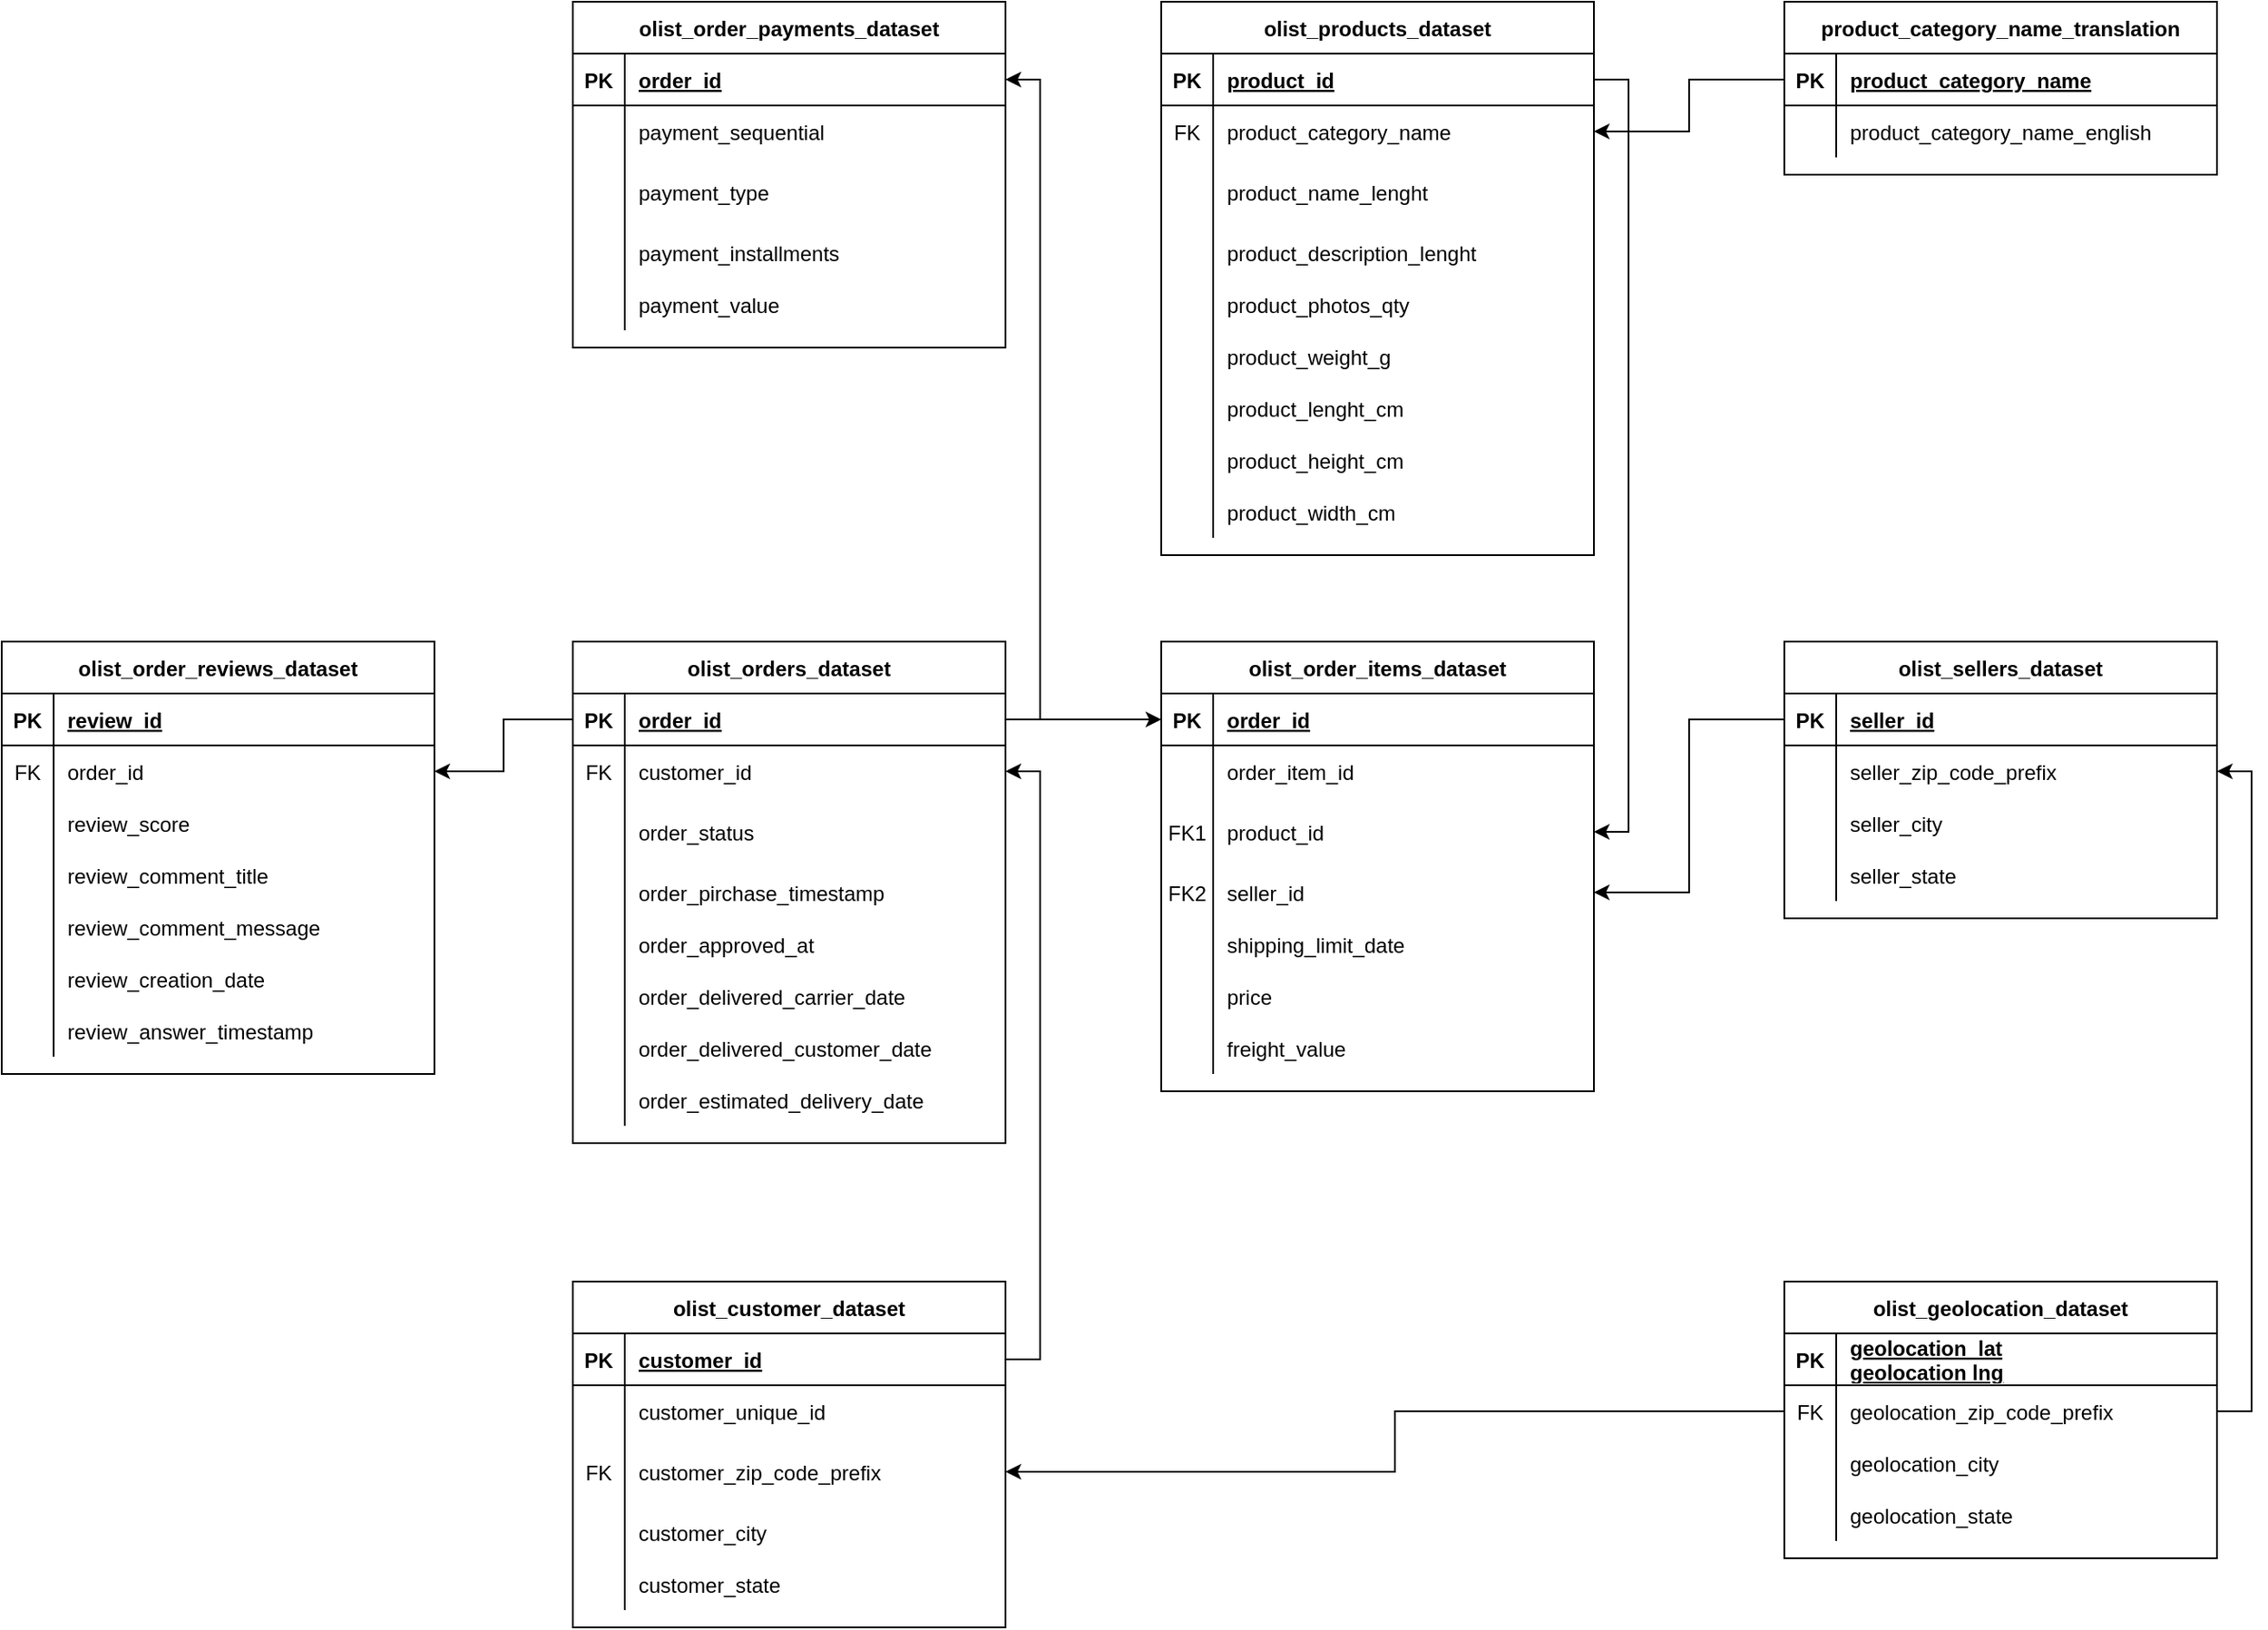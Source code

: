 <mxfile version="21.8.2" type="device">
  <diagram id="R2lEEEUBdFMjLlhIrx00" name="Page-1">
    <mxGraphModel dx="1290" dy="1666" grid="1" gridSize="10" guides="1" tooltips="1" connect="1" arrows="1" fold="1" page="1" pageScale="1" pageWidth="850" pageHeight="1100" math="0" shadow="0" extFonts="Permanent Marker^https://fonts.googleapis.com/css?family=Permanent+Marker">
      <root>
        <mxCell id="0" />
        <mxCell id="1" parent="0" />
        <mxCell id="C-vyLk0tnHw3VtMMgP7b-2" value="olist_orders_dataset" style="shape=table;startSize=30;container=1;collapsible=1;childLayout=tableLayout;fixedRows=1;rowLines=0;fontStyle=1;align=center;resizeLast=1;" parent="1" vertex="1">
          <mxGeometry x="410" y="250" width="250" height="290" as="geometry" />
        </mxCell>
        <mxCell id="C-vyLk0tnHw3VtMMgP7b-3" value="" style="shape=partialRectangle;collapsible=0;dropTarget=0;pointerEvents=0;fillColor=none;points=[[0,0.5],[1,0.5]];portConstraint=eastwest;top=0;left=0;right=0;bottom=1;" parent="C-vyLk0tnHw3VtMMgP7b-2" vertex="1">
          <mxGeometry y="30" width="250" height="30" as="geometry" />
        </mxCell>
        <mxCell id="C-vyLk0tnHw3VtMMgP7b-4" value="PK" style="shape=partialRectangle;overflow=hidden;connectable=0;fillColor=none;top=0;left=0;bottom=0;right=0;fontStyle=1;" parent="C-vyLk0tnHw3VtMMgP7b-3" vertex="1">
          <mxGeometry width="30" height="30" as="geometry">
            <mxRectangle width="30" height="30" as="alternateBounds" />
          </mxGeometry>
        </mxCell>
        <mxCell id="C-vyLk0tnHw3VtMMgP7b-5" value="order_id" style="shape=partialRectangle;overflow=hidden;connectable=0;fillColor=none;top=0;left=0;bottom=0;right=0;align=left;spacingLeft=6;fontStyle=5;" parent="C-vyLk0tnHw3VtMMgP7b-3" vertex="1">
          <mxGeometry x="30" width="220" height="30" as="geometry">
            <mxRectangle width="220" height="30" as="alternateBounds" />
          </mxGeometry>
        </mxCell>
        <mxCell id="C-vyLk0tnHw3VtMMgP7b-6" value="" style="shape=partialRectangle;collapsible=0;dropTarget=0;pointerEvents=0;fillColor=none;points=[[0,0.5],[1,0.5]];portConstraint=eastwest;top=0;left=0;right=0;bottom=0;" parent="C-vyLk0tnHw3VtMMgP7b-2" vertex="1">
          <mxGeometry y="60" width="250" height="30" as="geometry" />
        </mxCell>
        <mxCell id="C-vyLk0tnHw3VtMMgP7b-7" value="FK" style="shape=partialRectangle;overflow=hidden;connectable=0;fillColor=none;top=0;left=0;bottom=0;right=0;" parent="C-vyLk0tnHw3VtMMgP7b-6" vertex="1">
          <mxGeometry width="30" height="30" as="geometry">
            <mxRectangle width="30" height="30" as="alternateBounds" />
          </mxGeometry>
        </mxCell>
        <mxCell id="C-vyLk0tnHw3VtMMgP7b-8" value="customer_id" style="shape=partialRectangle;overflow=hidden;connectable=0;fillColor=none;top=0;left=0;bottom=0;right=0;align=left;spacingLeft=6;" parent="C-vyLk0tnHw3VtMMgP7b-6" vertex="1">
          <mxGeometry x="30" width="220" height="30" as="geometry">
            <mxRectangle width="220" height="30" as="alternateBounds" />
          </mxGeometry>
        </mxCell>
        <mxCell id="C-vyLk0tnHw3VtMMgP7b-9" value="" style="shape=partialRectangle;collapsible=0;dropTarget=0;pointerEvents=0;fillColor=none;points=[[0,0.5],[1,0.5]];portConstraint=eastwest;top=0;left=0;right=0;bottom=0;" parent="C-vyLk0tnHw3VtMMgP7b-2" vertex="1">
          <mxGeometry y="90" width="250" height="40" as="geometry" />
        </mxCell>
        <mxCell id="C-vyLk0tnHw3VtMMgP7b-10" value="" style="shape=partialRectangle;overflow=hidden;connectable=0;fillColor=none;top=0;left=0;bottom=0;right=0;" parent="C-vyLk0tnHw3VtMMgP7b-9" vertex="1">
          <mxGeometry width="30" height="40" as="geometry">
            <mxRectangle width="30" height="40" as="alternateBounds" />
          </mxGeometry>
        </mxCell>
        <mxCell id="C-vyLk0tnHw3VtMMgP7b-11" value="order_status" style="shape=partialRectangle;overflow=hidden;connectable=0;fillColor=none;top=0;left=0;bottom=0;right=0;align=left;spacingLeft=6;" parent="C-vyLk0tnHw3VtMMgP7b-9" vertex="1">
          <mxGeometry x="30" width="220" height="40" as="geometry">
            <mxRectangle width="220" height="40" as="alternateBounds" />
          </mxGeometry>
        </mxCell>
        <mxCell id="dlEnkk1Z3BaTWa2E4rAs-44" value="" style="shape=partialRectangle;collapsible=0;dropTarget=0;pointerEvents=0;fillColor=none;points=[[0,0.5],[1,0.5]];portConstraint=eastwest;top=0;left=0;right=0;bottom=0;" parent="C-vyLk0tnHw3VtMMgP7b-2" vertex="1">
          <mxGeometry y="130" width="250" height="30" as="geometry" />
        </mxCell>
        <mxCell id="dlEnkk1Z3BaTWa2E4rAs-45" value="" style="shape=partialRectangle;overflow=hidden;connectable=0;fillColor=none;top=0;left=0;bottom=0;right=0;" parent="dlEnkk1Z3BaTWa2E4rAs-44" vertex="1">
          <mxGeometry width="30" height="30" as="geometry">
            <mxRectangle width="30" height="30" as="alternateBounds" />
          </mxGeometry>
        </mxCell>
        <mxCell id="dlEnkk1Z3BaTWa2E4rAs-46" value="order_pirchase_timestamp" style="shape=partialRectangle;overflow=hidden;connectable=0;fillColor=none;top=0;left=0;bottom=0;right=0;align=left;spacingLeft=6;" parent="dlEnkk1Z3BaTWa2E4rAs-44" vertex="1">
          <mxGeometry x="30" width="220" height="30" as="geometry">
            <mxRectangle width="220" height="30" as="alternateBounds" />
          </mxGeometry>
        </mxCell>
        <mxCell id="dlEnkk1Z3BaTWa2E4rAs-47" value="" style="shape=partialRectangle;collapsible=0;dropTarget=0;pointerEvents=0;fillColor=none;points=[[0,0.5],[1,0.5]];portConstraint=eastwest;top=0;left=0;right=0;bottom=0;" parent="C-vyLk0tnHw3VtMMgP7b-2" vertex="1">
          <mxGeometry y="160" width="250" height="30" as="geometry" />
        </mxCell>
        <mxCell id="dlEnkk1Z3BaTWa2E4rAs-48" value="" style="shape=partialRectangle;overflow=hidden;connectable=0;fillColor=none;top=0;left=0;bottom=0;right=0;" parent="dlEnkk1Z3BaTWa2E4rAs-47" vertex="1">
          <mxGeometry width="30" height="30" as="geometry">
            <mxRectangle width="30" height="30" as="alternateBounds" />
          </mxGeometry>
        </mxCell>
        <mxCell id="dlEnkk1Z3BaTWa2E4rAs-49" value="order_approved_at" style="shape=partialRectangle;overflow=hidden;connectable=0;fillColor=none;top=0;left=0;bottom=0;right=0;align=left;spacingLeft=6;" parent="dlEnkk1Z3BaTWa2E4rAs-47" vertex="1">
          <mxGeometry x="30" width="220" height="30" as="geometry">
            <mxRectangle width="220" height="30" as="alternateBounds" />
          </mxGeometry>
        </mxCell>
        <mxCell id="dlEnkk1Z3BaTWa2E4rAs-50" value="" style="shape=partialRectangle;collapsible=0;dropTarget=0;pointerEvents=0;fillColor=none;points=[[0,0.5],[1,0.5]];portConstraint=eastwest;top=0;left=0;right=0;bottom=0;" parent="C-vyLk0tnHw3VtMMgP7b-2" vertex="1">
          <mxGeometry y="190" width="250" height="30" as="geometry" />
        </mxCell>
        <mxCell id="dlEnkk1Z3BaTWa2E4rAs-51" value="" style="shape=partialRectangle;overflow=hidden;connectable=0;fillColor=none;top=0;left=0;bottom=0;right=0;" parent="dlEnkk1Z3BaTWa2E4rAs-50" vertex="1">
          <mxGeometry width="30" height="30" as="geometry">
            <mxRectangle width="30" height="30" as="alternateBounds" />
          </mxGeometry>
        </mxCell>
        <mxCell id="dlEnkk1Z3BaTWa2E4rAs-52" value="order_delivered_carrier_date" style="shape=partialRectangle;overflow=hidden;connectable=0;fillColor=none;top=0;left=0;bottom=0;right=0;align=left;spacingLeft=6;" parent="dlEnkk1Z3BaTWa2E4rAs-50" vertex="1">
          <mxGeometry x="30" width="220" height="30" as="geometry">
            <mxRectangle width="220" height="30" as="alternateBounds" />
          </mxGeometry>
        </mxCell>
        <mxCell id="dlEnkk1Z3BaTWa2E4rAs-53" value="" style="shape=partialRectangle;collapsible=0;dropTarget=0;pointerEvents=0;fillColor=none;points=[[0,0.5],[1,0.5]];portConstraint=eastwest;top=0;left=0;right=0;bottom=0;" parent="C-vyLk0tnHw3VtMMgP7b-2" vertex="1">
          <mxGeometry y="220" width="250" height="30" as="geometry" />
        </mxCell>
        <mxCell id="dlEnkk1Z3BaTWa2E4rAs-54" value="" style="shape=partialRectangle;overflow=hidden;connectable=0;fillColor=none;top=0;left=0;bottom=0;right=0;" parent="dlEnkk1Z3BaTWa2E4rAs-53" vertex="1">
          <mxGeometry width="30" height="30" as="geometry">
            <mxRectangle width="30" height="30" as="alternateBounds" />
          </mxGeometry>
        </mxCell>
        <mxCell id="dlEnkk1Z3BaTWa2E4rAs-55" value="order_delivered_customer_date" style="shape=partialRectangle;overflow=hidden;connectable=0;fillColor=none;top=0;left=0;bottom=0;right=0;align=left;spacingLeft=6;" parent="dlEnkk1Z3BaTWa2E4rAs-53" vertex="1">
          <mxGeometry x="30" width="220" height="30" as="geometry">
            <mxRectangle width="220" height="30" as="alternateBounds" />
          </mxGeometry>
        </mxCell>
        <mxCell id="dlEnkk1Z3BaTWa2E4rAs-56" value="" style="shape=partialRectangle;collapsible=0;dropTarget=0;pointerEvents=0;fillColor=none;points=[[0,0.5],[1,0.5]];portConstraint=eastwest;top=0;left=0;right=0;bottom=0;" parent="C-vyLk0tnHw3VtMMgP7b-2" vertex="1">
          <mxGeometry y="250" width="250" height="30" as="geometry" />
        </mxCell>
        <mxCell id="dlEnkk1Z3BaTWa2E4rAs-57" value="" style="shape=partialRectangle;overflow=hidden;connectable=0;fillColor=none;top=0;left=0;bottom=0;right=0;" parent="dlEnkk1Z3BaTWa2E4rAs-56" vertex="1">
          <mxGeometry width="30" height="30" as="geometry">
            <mxRectangle width="30" height="30" as="alternateBounds" />
          </mxGeometry>
        </mxCell>
        <mxCell id="dlEnkk1Z3BaTWa2E4rAs-58" value="order_estimated_delivery_date" style="shape=partialRectangle;overflow=hidden;connectable=0;fillColor=none;top=0;left=0;bottom=0;right=0;align=left;spacingLeft=6;" parent="dlEnkk1Z3BaTWa2E4rAs-56" vertex="1">
          <mxGeometry x="30" width="220" height="30" as="geometry">
            <mxRectangle width="220" height="30" as="alternateBounds" />
          </mxGeometry>
        </mxCell>
        <object label="olist_order_reviews_dataset" id="C-vyLk0tnHw3VtMMgP7b-23">
          <mxCell style="shape=table;startSize=30;container=1;collapsible=1;childLayout=tableLayout;fixedRows=1;rowLines=0;fontStyle=1;align=center;resizeLast=1;" parent="1" vertex="1">
            <mxGeometry x="80" y="250" width="250" height="250" as="geometry">
              <mxRectangle x="80" y="250" width="200" height="30" as="alternateBounds" />
            </mxGeometry>
          </mxCell>
        </object>
        <mxCell id="C-vyLk0tnHw3VtMMgP7b-24" value="" style="shape=partialRectangle;collapsible=0;dropTarget=0;pointerEvents=0;fillColor=none;points=[[0,0.5],[1,0.5]];portConstraint=eastwest;top=0;left=0;right=0;bottom=1;" parent="C-vyLk0tnHw3VtMMgP7b-23" vertex="1">
          <mxGeometry y="30" width="250" height="30" as="geometry" />
        </mxCell>
        <mxCell id="C-vyLk0tnHw3VtMMgP7b-25" value="PK" style="shape=partialRectangle;overflow=hidden;connectable=0;fillColor=none;top=0;left=0;bottom=0;right=0;fontStyle=1;" parent="C-vyLk0tnHw3VtMMgP7b-24" vertex="1">
          <mxGeometry width="30" height="30" as="geometry">
            <mxRectangle width="30" height="30" as="alternateBounds" />
          </mxGeometry>
        </mxCell>
        <mxCell id="C-vyLk0tnHw3VtMMgP7b-26" value="review_id" style="shape=partialRectangle;overflow=hidden;connectable=0;fillColor=none;top=0;left=0;bottom=0;right=0;align=left;spacingLeft=6;fontStyle=5;" parent="C-vyLk0tnHw3VtMMgP7b-24" vertex="1">
          <mxGeometry x="30" width="220" height="30" as="geometry">
            <mxRectangle width="220" height="30" as="alternateBounds" />
          </mxGeometry>
        </mxCell>
        <mxCell id="C-vyLk0tnHw3VtMMgP7b-27" value="" style="shape=partialRectangle;collapsible=0;dropTarget=0;pointerEvents=0;fillColor=none;points=[[0,0.5],[1,0.5]];portConstraint=eastwest;top=0;left=0;right=0;bottom=0;" parent="C-vyLk0tnHw3VtMMgP7b-23" vertex="1">
          <mxGeometry y="60" width="250" height="30" as="geometry" />
        </mxCell>
        <mxCell id="C-vyLk0tnHw3VtMMgP7b-28" value="FK" style="shape=partialRectangle;overflow=hidden;connectable=0;fillColor=none;top=0;left=0;bottom=0;right=0;" parent="C-vyLk0tnHw3VtMMgP7b-27" vertex="1">
          <mxGeometry width="30" height="30" as="geometry">
            <mxRectangle width="30" height="30" as="alternateBounds" />
          </mxGeometry>
        </mxCell>
        <mxCell id="C-vyLk0tnHw3VtMMgP7b-29" value="order_id" style="shape=partialRectangle;overflow=hidden;connectable=0;fillColor=none;top=0;left=0;bottom=0;right=0;align=left;spacingLeft=6;" parent="C-vyLk0tnHw3VtMMgP7b-27" vertex="1">
          <mxGeometry x="30" width="220" height="30" as="geometry">
            <mxRectangle width="220" height="30" as="alternateBounds" />
          </mxGeometry>
        </mxCell>
        <mxCell id="dlEnkk1Z3BaTWa2E4rAs-29" value="" style="shape=partialRectangle;collapsible=0;dropTarget=0;pointerEvents=0;fillColor=none;points=[[0,0.5],[1,0.5]];portConstraint=eastwest;top=0;left=0;right=0;bottom=0;" parent="C-vyLk0tnHw3VtMMgP7b-23" vertex="1">
          <mxGeometry y="90" width="250" height="30" as="geometry" />
        </mxCell>
        <mxCell id="dlEnkk1Z3BaTWa2E4rAs-30" value="" style="shape=partialRectangle;overflow=hidden;connectable=0;fillColor=none;top=0;left=0;bottom=0;right=0;" parent="dlEnkk1Z3BaTWa2E4rAs-29" vertex="1">
          <mxGeometry width="30" height="30" as="geometry">
            <mxRectangle width="30" height="30" as="alternateBounds" />
          </mxGeometry>
        </mxCell>
        <mxCell id="dlEnkk1Z3BaTWa2E4rAs-31" value="review_score" style="shape=partialRectangle;overflow=hidden;connectable=0;fillColor=none;top=0;left=0;bottom=0;right=0;align=left;spacingLeft=6;" parent="dlEnkk1Z3BaTWa2E4rAs-29" vertex="1">
          <mxGeometry x="30" width="220" height="30" as="geometry">
            <mxRectangle width="220" height="30" as="alternateBounds" />
          </mxGeometry>
        </mxCell>
        <mxCell id="dlEnkk1Z3BaTWa2E4rAs-32" value="" style="shape=partialRectangle;collapsible=0;dropTarget=0;pointerEvents=0;fillColor=none;points=[[0,0.5],[1,0.5]];portConstraint=eastwest;top=0;left=0;right=0;bottom=0;" parent="C-vyLk0tnHw3VtMMgP7b-23" vertex="1">
          <mxGeometry y="120" width="250" height="30" as="geometry" />
        </mxCell>
        <mxCell id="dlEnkk1Z3BaTWa2E4rAs-33" value="" style="shape=partialRectangle;overflow=hidden;connectable=0;fillColor=none;top=0;left=0;bottom=0;right=0;" parent="dlEnkk1Z3BaTWa2E4rAs-32" vertex="1">
          <mxGeometry width="30" height="30" as="geometry">
            <mxRectangle width="30" height="30" as="alternateBounds" />
          </mxGeometry>
        </mxCell>
        <mxCell id="dlEnkk1Z3BaTWa2E4rAs-34" value="review_comment_title" style="shape=partialRectangle;overflow=hidden;connectable=0;fillColor=none;top=0;left=0;bottom=0;right=0;align=left;spacingLeft=6;" parent="dlEnkk1Z3BaTWa2E4rAs-32" vertex="1">
          <mxGeometry x="30" width="220" height="30" as="geometry">
            <mxRectangle width="220" height="30" as="alternateBounds" />
          </mxGeometry>
        </mxCell>
        <mxCell id="dlEnkk1Z3BaTWa2E4rAs-35" value="" style="shape=partialRectangle;collapsible=0;dropTarget=0;pointerEvents=0;fillColor=none;points=[[0,0.5],[1,0.5]];portConstraint=eastwest;top=0;left=0;right=0;bottom=0;" parent="C-vyLk0tnHw3VtMMgP7b-23" vertex="1">
          <mxGeometry y="150" width="250" height="30" as="geometry" />
        </mxCell>
        <mxCell id="dlEnkk1Z3BaTWa2E4rAs-36" value="" style="shape=partialRectangle;overflow=hidden;connectable=0;fillColor=none;top=0;left=0;bottom=0;right=0;" parent="dlEnkk1Z3BaTWa2E4rAs-35" vertex="1">
          <mxGeometry width="30" height="30" as="geometry">
            <mxRectangle width="30" height="30" as="alternateBounds" />
          </mxGeometry>
        </mxCell>
        <mxCell id="dlEnkk1Z3BaTWa2E4rAs-37" value="review_comment_message" style="shape=partialRectangle;overflow=hidden;connectable=0;fillColor=none;top=0;left=0;bottom=0;right=0;align=left;spacingLeft=6;" parent="dlEnkk1Z3BaTWa2E4rAs-35" vertex="1">
          <mxGeometry x="30" width="220" height="30" as="geometry">
            <mxRectangle width="220" height="30" as="alternateBounds" />
          </mxGeometry>
        </mxCell>
        <mxCell id="dlEnkk1Z3BaTWa2E4rAs-38" value="" style="shape=partialRectangle;collapsible=0;dropTarget=0;pointerEvents=0;fillColor=none;points=[[0,0.5],[1,0.5]];portConstraint=eastwest;top=0;left=0;right=0;bottom=0;" parent="C-vyLk0tnHw3VtMMgP7b-23" vertex="1">
          <mxGeometry y="180" width="250" height="30" as="geometry" />
        </mxCell>
        <mxCell id="dlEnkk1Z3BaTWa2E4rAs-39" value="" style="shape=partialRectangle;overflow=hidden;connectable=0;fillColor=none;top=0;left=0;bottom=0;right=0;" parent="dlEnkk1Z3BaTWa2E4rAs-38" vertex="1">
          <mxGeometry width="30" height="30" as="geometry">
            <mxRectangle width="30" height="30" as="alternateBounds" />
          </mxGeometry>
        </mxCell>
        <mxCell id="dlEnkk1Z3BaTWa2E4rAs-40" value="review_creation_date" style="shape=partialRectangle;overflow=hidden;connectable=0;fillColor=none;top=0;left=0;bottom=0;right=0;align=left;spacingLeft=6;" parent="dlEnkk1Z3BaTWa2E4rAs-38" vertex="1">
          <mxGeometry x="30" width="220" height="30" as="geometry">
            <mxRectangle width="220" height="30" as="alternateBounds" />
          </mxGeometry>
        </mxCell>
        <mxCell id="dlEnkk1Z3BaTWa2E4rAs-41" value="" style="shape=partialRectangle;collapsible=0;dropTarget=0;pointerEvents=0;fillColor=none;points=[[0,0.5],[1,0.5]];portConstraint=eastwest;top=0;left=0;right=0;bottom=0;" parent="C-vyLk0tnHw3VtMMgP7b-23" vertex="1">
          <mxGeometry y="210" width="250" height="30" as="geometry" />
        </mxCell>
        <mxCell id="dlEnkk1Z3BaTWa2E4rAs-42" value="" style="shape=partialRectangle;overflow=hidden;connectable=0;fillColor=none;top=0;left=0;bottom=0;right=0;" parent="dlEnkk1Z3BaTWa2E4rAs-41" vertex="1">
          <mxGeometry width="30" height="30" as="geometry">
            <mxRectangle width="30" height="30" as="alternateBounds" />
          </mxGeometry>
        </mxCell>
        <mxCell id="dlEnkk1Z3BaTWa2E4rAs-43" value="review_answer_timestamp" style="shape=partialRectangle;overflow=hidden;connectable=0;fillColor=none;top=0;left=0;bottom=0;right=0;align=left;spacingLeft=6;" parent="dlEnkk1Z3BaTWa2E4rAs-41" vertex="1">
          <mxGeometry x="30" width="220" height="30" as="geometry">
            <mxRectangle width="220" height="30" as="alternateBounds" />
          </mxGeometry>
        </mxCell>
        <mxCell id="dlEnkk1Z3BaTWa2E4rAs-59" value="olist_order_items_dataset" style="shape=table;startSize=30;container=1;collapsible=1;childLayout=tableLayout;fixedRows=1;rowLines=0;fontStyle=1;align=center;resizeLast=1;" parent="1" vertex="1">
          <mxGeometry x="750" y="250" width="250" height="260" as="geometry" />
        </mxCell>
        <mxCell id="dlEnkk1Z3BaTWa2E4rAs-60" value="" style="shape=partialRectangle;collapsible=0;dropTarget=0;pointerEvents=0;fillColor=none;points=[[0,0.5],[1,0.5]];portConstraint=eastwest;top=0;left=0;right=0;bottom=1;" parent="dlEnkk1Z3BaTWa2E4rAs-59" vertex="1">
          <mxGeometry y="30" width="250" height="30" as="geometry" />
        </mxCell>
        <mxCell id="dlEnkk1Z3BaTWa2E4rAs-61" value="PK" style="shape=partialRectangle;overflow=hidden;connectable=0;fillColor=none;top=0;left=0;bottom=0;right=0;fontStyle=1;" parent="dlEnkk1Z3BaTWa2E4rAs-60" vertex="1">
          <mxGeometry width="30" height="30" as="geometry">
            <mxRectangle width="30" height="30" as="alternateBounds" />
          </mxGeometry>
        </mxCell>
        <mxCell id="dlEnkk1Z3BaTWa2E4rAs-62" value="order_id" style="shape=partialRectangle;overflow=hidden;connectable=0;fillColor=none;top=0;left=0;bottom=0;right=0;align=left;spacingLeft=6;fontStyle=5;" parent="dlEnkk1Z3BaTWa2E4rAs-60" vertex="1">
          <mxGeometry x="30" width="220" height="30" as="geometry">
            <mxRectangle width="220" height="30" as="alternateBounds" />
          </mxGeometry>
        </mxCell>
        <mxCell id="dlEnkk1Z3BaTWa2E4rAs-63" value="" style="shape=partialRectangle;collapsible=0;dropTarget=0;pointerEvents=0;fillColor=none;points=[[0,0.5],[1,0.5]];portConstraint=eastwest;top=0;left=0;right=0;bottom=0;" parent="dlEnkk1Z3BaTWa2E4rAs-59" vertex="1">
          <mxGeometry y="60" width="250" height="30" as="geometry" />
        </mxCell>
        <mxCell id="dlEnkk1Z3BaTWa2E4rAs-64" value="" style="shape=partialRectangle;overflow=hidden;connectable=0;fillColor=none;top=0;left=0;bottom=0;right=0;" parent="dlEnkk1Z3BaTWa2E4rAs-63" vertex="1">
          <mxGeometry width="30" height="30" as="geometry">
            <mxRectangle width="30" height="30" as="alternateBounds" />
          </mxGeometry>
        </mxCell>
        <mxCell id="dlEnkk1Z3BaTWa2E4rAs-65" value="order_item_id" style="shape=partialRectangle;overflow=hidden;connectable=0;fillColor=none;top=0;left=0;bottom=0;right=0;align=left;spacingLeft=6;" parent="dlEnkk1Z3BaTWa2E4rAs-63" vertex="1">
          <mxGeometry x="30" width="220" height="30" as="geometry">
            <mxRectangle width="220" height="30" as="alternateBounds" />
          </mxGeometry>
        </mxCell>
        <mxCell id="dlEnkk1Z3BaTWa2E4rAs-66" value="" style="shape=partialRectangle;collapsible=0;dropTarget=0;pointerEvents=0;fillColor=none;points=[[0,0.5],[1,0.5]];portConstraint=eastwest;top=0;left=0;right=0;bottom=0;" parent="dlEnkk1Z3BaTWa2E4rAs-59" vertex="1">
          <mxGeometry y="90" width="250" height="40" as="geometry" />
        </mxCell>
        <mxCell id="dlEnkk1Z3BaTWa2E4rAs-67" value="FK1" style="shape=partialRectangle;overflow=hidden;connectable=0;fillColor=none;top=0;left=0;bottom=0;right=0;" parent="dlEnkk1Z3BaTWa2E4rAs-66" vertex="1">
          <mxGeometry width="30" height="40" as="geometry">
            <mxRectangle width="30" height="40" as="alternateBounds" />
          </mxGeometry>
        </mxCell>
        <mxCell id="dlEnkk1Z3BaTWa2E4rAs-68" value="product_id" style="shape=partialRectangle;overflow=hidden;connectable=0;fillColor=none;top=0;left=0;bottom=0;right=0;align=left;spacingLeft=6;" parent="dlEnkk1Z3BaTWa2E4rAs-66" vertex="1">
          <mxGeometry x="30" width="220" height="40" as="geometry">
            <mxRectangle width="220" height="40" as="alternateBounds" />
          </mxGeometry>
        </mxCell>
        <mxCell id="dlEnkk1Z3BaTWa2E4rAs-69" value="" style="shape=partialRectangle;collapsible=0;dropTarget=0;pointerEvents=0;fillColor=none;points=[[0,0.5],[1,0.5]];portConstraint=eastwest;top=0;left=0;right=0;bottom=0;" parent="dlEnkk1Z3BaTWa2E4rAs-59" vertex="1">
          <mxGeometry y="130" width="250" height="30" as="geometry" />
        </mxCell>
        <mxCell id="dlEnkk1Z3BaTWa2E4rAs-70" value="FK2" style="shape=partialRectangle;overflow=hidden;connectable=0;fillColor=none;top=0;left=0;bottom=0;right=0;" parent="dlEnkk1Z3BaTWa2E4rAs-69" vertex="1">
          <mxGeometry width="30" height="30" as="geometry">
            <mxRectangle width="30" height="30" as="alternateBounds" />
          </mxGeometry>
        </mxCell>
        <mxCell id="dlEnkk1Z3BaTWa2E4rAs-71" value="seller_id" style="shape=partialRectangle;overflow=hidden;connectable=0;fillColor=none;top=0;left=0;bottom=0;right=0;align=left;spacingLeft=6;" parent="dlEnkk1Z3BaTWa2E4rAs-69" vertex="1">
          <mxGeometry x="30" width="220" height="30" as="geometry">
            <mxRectangle width="220" height="30" as="alternateBounds" />
          </mxGeometry>
        </mxCell>
        <mxCell id="dlEnkk1Z3BaTWa2E4rAs-72" value="" style="shape=partialRectangle;collapsible=0;dropTarget=0;pointerEvents=0;fillColor=none;points=[[0,0.5],[1,0.5]];portConstraint=eastwest;top=0;left=0;right=0;bottom=0;" parent="dlEnkk1Z3BaTWa2E4rAs-59" vertex="1">
          <mxGeometry y="160" width="250" height="30" as="geometry" />
        </mxCell>
        <mxCell id="dlEnkk1Z3BaTWa2E4rAs-73" value="" style="shape=partialRectangle;overflow=hidden;connectable=0;fillColor=none;top=0;left=0;bottom=0;right=0;" parent="dlEnkk1Z3BaTWa2E4rAs-72" vertex="1">
          <mxGeometry width="30" height="30" as="geometry">
            <mxRectangle width="30" height="30" as="alternateBounds" />
          </mxGeometry>
        </mxCell>
        <mxCell id="dlEnkk1Z3BaTWa2E4rAs-74" value="shipping_limit_date" style="shape=partialRectangle;overflow=hidden;connectable=0;fillColor=none;top=0;left=0;bottom=0;right=0;align=left;spacingLeft=6;" parent="dlEnkk1Z3BaTWa2E4rAs-72" vertex="1">
          <mxGeometry x="30" width="220" height="30" as="geometry">
            <mxRectangle width="220" height="30" as="alternateBounds" />
          </mxGeometry>
        </mxCell>
        <mxCell id="dlEnkk1Z3BaTWa2E4rAs-75" value="" style="shape=partialRectangle;collapsible=0;dropTarget=0;pointerEvents=0;fillColor=none;points=[[0,0.5],[1,0.5]];portConstraint=eastwest;top=0;left=0;right=0;bottom=0;" parent="dlEnkk1Z3BaTWa2E4rAs-59" vertex="1">
          <mxGeometry y="190" width="250" height="30" as="geometry" />
        </mxCell>
        <mxCell id="dlEnkk1Z3BaTWa2E4rAs-76" value="" style="shape=partialRectangle;overflow=hidden;connectable=0;fillColor=none;top=0;left=0;bottom=0;right=0;" parent="dlEnkk1Z3BaTWa2E4rAs-75" vertex="1">
          <mxGeometry width="30" height="30" as="geometry">
            <mxRectangle width="30" height="30" as="alternateBounds" />
          </mxGeometry>
        </mxCell>
        <mxCell id="dlEnkk1Z3BaTWa2E4rAs-77" value="price" style="shape=partialRectangle;overflow=hidden;connectable=0;fillColor=none;top=0;left=0;bottom=0;right=0;align=left;spacingLeft=6;" parent="dlEnkk1Z3BaTWa2E4rAs-75" vertex="1">
          <mxGeometry x="30" width="220" height="30" as="geometry">
            <mxRectangle width="220" height="30" as="alternateBounds" />
          </mxGeometry>
        </mxCell>
        <mxCell id="dlEnkk1Z3BaTWa2E4rAs-78" value="" style="shape=partialRectangle;collapsible=0;dropTarget=0;pointerEvents=0;fillColor=none;points=[[0,0.5],[1,0.5]];portConstraint=eastwest;top=0;left=0;right=0;bottom=0;" parent="dlEnkk1Z3BaTWa2E4rAs-59" vertex="1">
          <mxGeometry y="220" width="250" height="30" as="geometry" />
        </mxCell>
        <mxCell id="dlEnkk1Z3BaTWa2E4rAs-79" value="" style="shape=partialRectangle;overflow=hidden;connectable=0;fillColor=none;top=0;left=0;bottom=0;right=0;" parent="dlEnkk1Z3BaTWa2E4rAs-78" vertex="1">
          <mxGeometry width="30" height="30" as="geometry">
            <mxRectangle width="30" height="30" as="alternateBounds" />
          </mxGeometry>
        </mxCell>
        <mxCell id="dlEnkk1Z3BaTWa2E4rAs-80" value="freight_value" style="shape=partialRectangle;overflow=hidden;connectable=0;fillColor=none;top=0;left=0;bottom=0;right=0;align=left;spacingLeft=6;" parent="dlEnkk1Z3BaTWa2E4rAs-78" vertex="1">
          <mxGeometry x="30" width="220" height="30" as="geometry">
            <mxRectangle width="220" height="30" as="alternateBounds" />
          </mxGeometry>
        </mxCell>
        <mxCell id="dlEnkk1Z3BaTWa2E4rAs-85" value="olist_order_payments_dataset" style="shape=table;startSize=30;container=1;collapsible=1;childLayout=tableLayout;fixedRows=1;rowLines=0;fontStyle=1;align=center;resizeLast=1;" parent="1" vertex="1">
          <mxGeometry x="410" y="-120" width="250" height="200" as="geometry" />
        </mxCell>
        <mxCell id="dlEnkk1Z3BaTWa2E4rAs-86" value="" style="shape=partialRectangle;collapsible=0;dropTarget=0;pointerEvents=0;fillColor=none;points=[[0,0.5],[1,0.5]];portConstraint=eastwest;top=0;left=0;right=0;bottom=1;" parent="dlEnkk1Z3BaTWa2E4rAs-85" vertex="1">
          <mxGeometry y="30" width="250" height="30" as="geometry" />
        </mxCell>
        <mxCell id="dlEnkk1Z3BaTWa2E4rAs-87" value="PK" style="shape=partialRectangle;overflow=hidden;connectable=0;fillColor=none;top=0;left=0;bottom=0;right=0;fontStyle=1;" parent="dlEnkk1Z3BaTWa2E4rAs-86" vertex="1">
          <mxGeometry width="30" height="30" as="geometry">
            <mxRectangle width="30" height="30" as="alternateBounds" />
          </mxGeometry>
        </mxCell>
        <mxCell id="dlEnkk1Z3BaTWa2E4rAs-88" value="order_id" style="shape=partialRectangle;overflow=hidden;connectable=0;fillColor=none;top=0;left=0;bottom=0;right=0;align=left;spacingLeft=6;fontStyle=5;" parent="dlEnkk1Z3BaTWa2E4rAs-86" vertex="1">
          <mxGeometry x="30" width="220" height="30" as="geometry">
            <mxRectangle width="220" height="30" as="alternateBounds" />
          </mxGeometry>
        </mxCell>
        <mxCell id="dlEnkk1Z3BaTWa2E4rAs-89" value="" style="shape=partialRectangle;collapsible=0;dropTarget=0;pointerEvents=0;fillColor=none;points=[[0,0.5],[1,0.5]];portConstraint=eastwest;top=0;left=0;right=0;bottom=0;" parent="dlEnkk1Z3BaTWa2E4rAs-85" vertex="1">
          <mxGeometry y="60" width="250" height="30" as="geometry" />
        </mxCell>
        <mxCell id="dlEnkk1Z3BaTWa2E4rAs-90" value="" style="shape=partialRectangle;overflow=hidden;connectable=0;fillColor=none;top=0;left=0;bottom=0;right=0;" parent="dlEnkk1Z3BaTWa2E4rAs-89" vertex="1">
          <mxGeometry width="30" height="30" as="geometry">
            <mxRectangle width="30" height="30" as="alternateBounds" />
          </mxGeometry>
        </mxCell>
        <mxCell id="dlEnkk1Z3BaTWa2E4rAs-91" value="payment_sequential" style="shape=partialRectangle;overflow=hidden;connectable=0;fillColor=none;top=0;left=0;bottom=0;right=0;align=left;spacingLeft=6;" parent="dlEnkk1Z3BaTWa2E4rAs-89" vertex="1">
          <mxGeometry x="30" width="220" height="30" as="geometry">
            <mxRectangle width="220" height="30" as="alternateBounds" />
          </mxGeometry>
        </mxCell>
        <mxCell id="dlEnkk1Z3BaTWa2E4rAs-92" value="" style="shape=partialRectangle;collapsible=0;dropTarget=0;pointerEvents=0;fillColor=none;points=[[0,0.5],[1,0.5]];portConstraint=eastwest;top=0;left=0;right=0;bottom=0;" parent="dlEnkk1Z3BaTWa2E4rAs-85" vertex="1">
          <mxGeometry y="90" width="250" height="40" as="geometry" />
        </mxCell>
        <mxCell id="dlEnkk1Z3BaTWa2E4rAs-93" value="" style="shape=partialRectangle;overflow=hidden;connectable=0;fillColor=none;top=0;left=0;bottom=0;right=0;" parent="dlEnkk1Z3BaTWa2E4rAs-92" vertex="1">
          <mxGeometry width="30" height="40" as="geometry">
            <mxRectangle width="30" height="40" as="alternateBounds" />
          </mxGeometry>
        </mxCell>
        <mxCell id="dlEnkk1Z3BaTWa2E4rAs-94" value="payment_type" style="shape=partialRectangle;overflow=hidden;connectable=0;fillColor=none;top=0;left=0;bottom=0;right=0;align=left;spacingLeft=6;" parent="dlEnkk1Z3BaTWa2E4rAs-92" vertex="1">
          <mxGeometry x="30" width="220" height="40" as="geometry">
            <mxRectangle width="220" height="40" as="alternateBounds" />
          </mxGeometry>
        </mxCell>
        <mxCell id="dlEnkk1Z3BaTWa2E4rAs-95" value="" style="shape=partialRectangle;collapsible=0;dropTarget=0;pointerEvents=0;fillColor=none;points=[[0,0.5],[1,0.5]];portConstraint=eastwest;top=0;left=0;right=0;bottom=0;" parent="dlEnkk1Z3BaTWa2E4rAs-85" vertex="1">
          <mxGeometry y="130" width="250" height="30" as="geometry" />
        </mxCell>
        <mxCell id="dlEnkk1Z3BaTWa2E4rAs-96" value="" style="shape=partialRectangle;overflow=hidden;connectable=0;fillColor=none;top=0;left=0;bottom=0;right=0;" parent="dlEnkk1Z3BaTWa2E4rAs-95" vertex="1">
          <mxGeometry width="30" height="30" as="geometry">
            <mxRectangle width="30" height="30" as="alternateBounds" />
          </mxGeometry>
        </mxCell>
        <mxCell id="dlEnkk1Z3BaTWa2E4rAs-97" value="payment_installments" style="shape=partialRectangle;overflow=hidden;connectable=0;fillColor=none;top=0;left=0;bottom=0;right=0;align=left;spacingLeft=6;" parent="dlEnkk1Z3BaTWa2E4rAs-95" vertex="1">
          <mxGeometry x="30" width="220" height="30" as="geometry">
            <mxRectangle width="220" height="30" as="alternateBounds" />
          </mxGeometry>
        </mxCell>
        <mxCell id="dlEnkk1Z3BaTWa2E4rAs-98" value="" style="shape=partialRectangle;collapsible=0;dropTarget=0;pointerEvents=0;fillColor=none;points=[[0,0.5],[1,0.5]];portConstraint=eastwest;top=0;left=0;right=0;bottom=0;" parent="dlEnkk1Z3BaTWa2E4rAs-85" vertex="1">
          <mxGeometry y="160" width="250" height="30" as="geometry" />
        </mxCell>
        <mxCell id="dlEnkk1Z3BaTWa2E4rAs-99" value="" style="shape=partialRectangle;overflow=hidden;connectable=0;fillColor=none;top=0;left=0;bottom=0;right=0;" parent="dlEnkk1Z3BaTWa2E4rAs-98" vertex="1">
          <mxGeometry width="30" height="30" as="geometry">
            <mxRectangle width="30" height="30" as="alternateBounds" />
          </mxGeometry>
        </mxCell>
        <mxCell id="dlEnkk1Z3BaTWa2E4rAs-100" value="payment_value" style="shape=partialRectangle;overflow=hidden;connectable=0;fillColor=none;top=0;left=0;bottom=0;right=0;align=left;spacingLeft=6;" parent="dlEnkk1Z3BaTWa2E4rAs-98" vertex="1">
          <mxGeometry x="30" width="220" height="30" as="geometry">
            <mxRectangle width="220" height="30" as="alternateBounds" />
          </mxGeometry>
        </mxCell>
        <mxCell id="dlEnkk1Z3BaTWa2E4rAs-107" value="olist_products_dataset" style="shape=table;startSize=30;container=1;collapsible=1;childLayout=tableLayout;fixedRows=1;rowLines=0;fontStyle=1;align=center;resizeLast=1;" parent="1" vertex="1">
          <mxGeometry x="750" y="-120" width="250" height="320" as="geometry">
            <mxRectangle x="750" y="-120" width="170" height="30" as="alternateBounds" />
          </mxGeometry>
        </mxCell>
        <mxCell id="dlEnkk1Z3BaTWa2E4rAs-108" value="" style="shape=partialRectangle;collapsible=0;dropTarget=0;pointerEvents=0;fillColor=none;points=[[0,0.5],[1,0.5]];portConstraint=eastwest;top=0;left=0;right=0;bottom=1;" parent="dlEnkk1Z3BaTWa2E4rAs-107" vertex="1">
          <mxGeometry y="30" width="250" height="30" as="geometry" />
        </mxCell>
        <mxCell id="dlEnkk1Z3BaTWa2E4rAs-109" value="PK" style="shape=partialRectangle;overflow=hidden;connectable=0;fillColor=none;top=0;left=0;bottom=0;right=0;fontStyle=1;" parent="dlEnkk1Z3BaTWa2E4rAs-108" vertex="1">
          <mxGeometry width="30" height="30" as="geometry">
            <mxRectangle width="30" height="30" as="alternateBounds" />
          </mxGeometry>
        </mxCell>
        <mxCell id="dlEnkk1Z3BaTWa2E4rAs-110" value="product_id" style="shape=partialRectangle;overflow=hidden;connectable=0;fillColor=none;top=0;left=0;bottom=0;right=0;align=left;spacingLeft=6;fontStyle=5;" parent="dlEnkk1Z3BaTWa2E4rAs-108" vertex="1">
          <mxGeometry x="30" width="220" height="30" as="geometry">
            <mxRectangle width="220" height="30" as="alternateBounds" />
          </mxGeometry>
        </mxCell>
        <mxCell id="dlEnkk1Z3BaTWa2E4rAs-111" value="" style="shape=partialRectangle;collapsible=0;dropTarget=0;pointerEvents=0;fillColor=none;points=[[0,0.5],[1,0.5]];portConstraint=eastwest;top=0;left=0;right=0;bottom=0;" parent="dlEnkk1Z3BaTWa2E4rAs-107" vertex="1">
          <mxGeometry y="60" width="250" height="30" as="geometry" />
        </mxCell>
        <mxCell id="dlEnkk1Z3BaTWa2E4rAs-112" value="FK" style="shape=partialRectangle;overflow=hidden;connectable=0;fillColor=none;top=0;left=0;bottom=0;right=0;" parent="dlEnkk1Z3BaTWa2E4rAs-111" vertex="1">
          <mxGeometry width="30" height="30" as="geometry">
            <mxRectangle width="30" height="30" as="alternateBounds" />
          </mxGeometry>
        </mxCell>
        <mxCell id="dlEnkk1Z3BaTWa2E4rAs-113" value="product_category_name" style="shape=partialRectangle;overflow=hidden;connectable=0;fillColor=none;top=0;left=0;bottom=0;right=0;align=left;spacingLeft=6;" parent="dlEnkk1Z3BaTWa2E4rAs-111" vertex="1">
          <mxGeometry x="30" width="220" height="30" as="geometry">
            <mxRectangle width="220" height="30" as="alternateBounds" />
          </mxGeometry>
        </mxCell>
        <mxCell id="dlEnkk1Z3BaTWa2E4rAs-114" value="" style="shape=partialRectangle;collapsible=0;dropTarget=0;pointerEvents=0;fillColor=none;points=[[0,0.5],[1,0.5]];portConstraint=eastwest;top=0;left=0;right=0;bottom=0;" parent="dlEnkk1Z3BaTWa2E4rAs-107" vertex="1">
          <mxGeometry y="90" width="250" height="40" as="geometry" />
        </mxCell>
        <mxCell id="dlEnkk1Z3BaTWa2E4rAs-115" value="" style="shape=partialRectangle;overflow=hidden;connectable=0;fillColor=none;top=0;left=0;bottom=0;right=0;" parent="dlEnkk1Z3BaTWa2E4rAs-114" vertex="1">
          <mxGeometry width="30" height="40" as="geometry">
            <mxRectangle width="30" height="40" as="alternateBounds" />
          </mxGeometry>
        </mxCell>
        <mxCell id="dlEnkk1Z3BaTWa2E4rAs-116" value="product_name_lenght" style="shape=partialRectangle;overflow=hidden;connectable=0;fillColor=none;top=0;left=0;bottom=0;right=0;align=left;spacingLeft=6;" parent="dlEnkk1Z3BaTWa2E4rAs-114" vertex="1">
          <mxGeometry x="30" width="220" height="40" as="geometry">
            <mxRectangle width="220" height="40" as="alternateBounds" />
          </mxGeometry>
        </mxCell>
        <mxCell id="dlEnkk1Z3BaTWa2E4rAs-117" value="" style="shape=partialRectangle;collapsible=0;dropTarget=0;pointerEvents=0;fillColor=none;points=[[0,0.5],[1,0.5]];portConstraint=eastwest;top=0;left=0;right=0;bottom=0;" parent="dlEnkk1Z3BaTWa2E4rAs-107" vertex="1">
          <mxGeometry y="130" width="250" height="30" as="geometry" />
        </mxCell>
        <mxCell id="dlEnkk1Z3BaTWa2E4rAs-118" value="" style="shape=partialRectangle;overflow=hidden;connectable=0;fillColor=none;top=0;left=0;bottom=0;right=0;" parent="dlEnkk1Z3BaTWa2E4rAs-117" vertex="1">
          <mxGeometry width="30" height="30" as="geometry">
            <mxRectangle width="30" height="30" as="alternateBounds" />
          </mxGeometry>
        </mxCell>
        <mxCell id="dlEnkk1Z3BaTWa2E4rAs-119" value="product_description_lenght" style="shape=partialRectangle;overflow=hidden;connectable=0;fillColor=none;top=0;left=0;bottom=0;right=0;align=left;spacingLeft=6;" parent="dlEnkk1Z3BaTWa2E4rAs-117" vertex="1">
          <mxGeometry x="30" width="220" height="30" as="geometry">
            <mxRectangle width="220" height="30" as="alternateBounds" />
          </mxGeometry>
        </mxCell>
        <mxCell id="dlEnkk1Z3BaTWa2E4rAs-120" value="" style="shape=partialRectangle;collapsible=0;dropTarget=0;pointerEvents=0;fillColor=none;points=[[0,0.5],[1,0.5]];portConstraint=eastwest;top=0;left=0;right=0;bottom=0;" parent="dlEnkk1Z3BaTWa2E4rAs-107" vertex="1">
          <mxGeometry y="160" width="250" height="30" as="geometry" />
        </mxCell>
        <mxCell id="dlEnkk1Z3BaTWa2E4rAs-121" value="" style="shape=partialRectangle;overflow=hidden;connectable=0;fillColor=none;top=0;left=0;bottom=0;right=0;" parent="dlEnkk1Z3BaTWa2E4rAs-120" vertex="1">
          <mxGeometry width="30" height="30" as="geometry">
            <mxRectangle width="30" height="30" as="alternateBounds" />
          </mxGeometry>
        </mxCell>
        <mxCell id="dlEnkk1Z3BaTWa2E4rAs-122" value="product_photos_qty" style="shape=partialRectangle;overflow=hidden;connectable=0;fillColor=none;top=0;left=0;bottom=0;right=0;align=left;spacingLeft=6;" parent="dlEnkk1Z3BaTWa2E4rAs-120" vertex="1">
          <mxGeometry x="30" width="220" height="30" as="geometry">
            <mxRectangle width="220" height="30" as="alternateBounds" />
          </mxGeometry>
        </mxCell>
        <mxCell id="dlEnkk1Z3BaTWa2E4rAs-123" value="" style="shape=partialRectangle;collapsible=0;dropTarget=0;pointerEvents=0;fillColor=none;points=[[0,0.5],[1,0.5]];portConstraint=eastwest;top=0;left=0;right=0;bottom=0;" parent="dlEnkk1Z3BaTWa2E4rAs-107" vertex="1">
          <mxGeometry y="190" width="250" height="30" as="geometry" />
        </mxCell>
        <mxCell id="dlEnkk1Z3BaTWa2E4rAs-124" value="" style="shape=partialRectangle;overflow=hidden;connectable=0;fillColor=none;top=0;left=0;bottom=0;right=0;" parent="dlEnkk1Z3BaTWa2E4rAs-123" vertex="1">
          <mxGeometry width="30" height="30" as="geometry">
            <mxRectangle width="30" height="30" as="alternateBounds" />
          </mxGeometry>
        </mxCell>
        <mxCell id="dlEnkk1Z3BaTWa2E4rAs-125" value="product_weight_g" style="shape=partialRectangle;overflow=hidden;connectable=0;fillColor=none;top=0;left=0;bottom=0;right=0;align=left;spacingLeft=6;" parent="dlEnkk1Z3BaTWa2E4rAs-123" vertex="1">
          <mxGeometry x="30" width="220" height="30" as="geometry">
            <mxRectangle width="220" height="30" as="alternateBounds" />
          </mxGeometry>
        </mxCell>
        <mxCell id="dlEnkk1Z3BaTWa2E4rAs-126" value="" style="shape=partialRectangle;collapsible=0;dropTarget=0;pointerEvents=0;fillColor=none;points=[[0,0.5],[1,0.5]];portConstraint=eastwest;top=0;left=0;right=0;bottom=0;" parent="dlEnkk1Z3BaTWa2E4rAs-107" vertex="1">
          <mxGeometry y="220" width="250" height="30" as="geometry" />
        </mxCell>
        <mxCell id="dlEnkk1Z3BaTWa2E4rAs-127" value="" style="shape=partialRectangle;overflow=hidden;connectable=0;fillColor=none;top=0;left=0;bottom=0;right=0;" parent="dlEnkk1Z3BaTWa2E4rAs-126" vertex="1">
          <mxGeometry width="30" height="30" as="geometry">
            <mxRectangle width="30" height="30" as="alternateBounds" />
          </mxGeometry>
        </mxCell>
        <mxCell id="dlEnkk1Z3BaTWa2E4rAs-128" value="product_lenght_cm" style="shape=partialRectangle;overflow=hidden;connectable=0;fillColor=none;top=0;left=0;bottom=0;right=0;align=left;spacingLeft=6;" parent="dlEnkk1Z3BaTWa2E4rAs-126" vertex="1">
          <mxGeometry x="30" width="220" height="30" as="geometry">
            <mxRectangle width="220" height="30" as="alternateBounds" />
          </mxGeometry>
        </mxCell>
        <mxCell id="dlEnkk1Z3BaTWa2E4rAs-129" value="" style="shape=partialRectangle;collapsible=0;dropTarget=0;pointerEvents=0;fillColor=none;points=[[0,0.5],[1,0.5]];portConstraint=eastwest;top=0;left=0;right=0;bottom=0;" parent="dlEnkk1Z3BaTWa2E4rAs-107" vertex="1">
          <mxGeometry y="250" width="250" height="30" as="geometry" />
        </mxCell>
        <mxCell id="dlEnkk1Z3BaTWa2E4rAs-130" value="" style="shape=partialRectangle;overflow=hidden;connectable=0;fillColor=none;top=0;left=0;bottom=0;right=0;" parent="dlEnkk1Z3BaTWa2E4rAs-129" vertex="1">
          <mxGeometry width="30" height="30" as="geometry">
            <mxRectangle width="30" height="30" as="alternateBounds" />
          </mxGeometry>
        </mxCell>
        <mxCell id="dlEnkk1Z3BaTWa2E4rAs-131" value="product_height_cm" style="shape=partialRectangle;overflow=hidden;connectable=0;fillColor=none;top=0;left=0;bottom=0;right=0;align=left;spacingLeft=6;" parent="dlEnkk1Z3BaTWa2E4rAs-129" vertex="1">
          <mxGeometry x="30" width="220" height="30" as="geometry">
            <mxRectangle width="220" height="30" as="alternateBounds" />
          </mxGeometry>
        </mxCell>
        <mxCell id="dlEnkk1Z3BaTWa2E4rAs-132" value="" style="shape=partialRectangle;collapsible=0;dropTarget=0;pointerEvents=0;fillColor=none;points=[[0,0.5],[1,0.5]];portConstraint=eastwest;top=0;left=0;right=0;bottom=0;" parent="dlEnkk1Z3BaTWa2E4rAs-107" vertex="1">
          <mxGeometry y="280" width="250" height="30" as="geometry" />
        </mxCell>
        <mxCell id="dlEnkk1Z3BaTWa2E4rAs-133" value="" style="shape=partialRectangle;overflow=hidden;connectable=0;fillColor=none;top=0;left=0;bottom=0;right=0;" parent="dlEnkk1Z3BaTWa2E4rAs-132" vertex="1">
          <mxGeometry width="30" height="30" as="geometry">
            <mxRectangle width="30" height="30" as="alternateBounds" />
          </mxGeometry>
        </mxCell>
        <mxCell id="dlEnkk1Z3BaTWa2E4rAs-134" value="product_width_cm" style="shape=partialRectangle;overflow=hidden;connectable=0;fillColor=none;top=0;left=0;bottom=0;right=0;align=left;spacingLeft=6;" parent="dlEnkk1Z3BaTWa2E4rAs-132" vertex="1">
          <mxGeometry x="30" width="220" height="30" as="geometry">
            <mxRectangle width="220" height="30" as="alternateBounds" />
          </mxGeometry>
        </mxCell>
        <mxCell id="dlEnkk1Z3BaTWa2E4rAs-135" value="olist_customer_dataset" style="shape=table;startSize=30;container=1;collapsible=1;childLayout=tableLayout;fixedRows=1;rowLines=0;fontStyle=1;align=center;resizeLast=1;" parent="1" vertex="1">
          <mxGeometry x="410" y="620" width="250" height="200" as="geometry" />
        </mxCell>
        <mxCell id="dlEnkk1Z3BaTWa2E4rAs-136" value="" style="shape=partialRectangle;collapsible=0;dropTarget=0;pointerEvents=0;fillColor=none;points=[[0,0.5],[1,0.5]];portConstraint=eastwest;top=0;left=0;right=0;bottom=1;" parent="dlEnkk1Z3BaTWa2E4rAs-135" vertex="1">
          <mxGeometry y="30" width="250" height="30" as="geometry" />
        </mxCell>
        <mxCell id="dlEnkk1Z3BaTWa2E4rAs-137" value="PK" style="shape=partialRectangle;overflow=hidden;connectable=0;fillColor=none;top=0;left=0;bottom=0;right=0;fontStyle=1;" parent="dlEnkk1Z3BaTWa2E4rAs-136" vertex="1">
          <mxGeometry width="30" height="30" as="geometry">
            <mxRectangle width="30" height="30" as="alternateBounds" />
          </mxGeometry>
        </mxCell>
        <mxCell id="dlEnkk1Z3BaTWa2E4rAs-138" value="customer_id" style="shape=partialRectangle;overflow=hidden;connectable=0;fillColor=none;top=0;left=0;bottom=0;right=0;align=left;spacingLeft=6;fontStyle=5;" parent="dlEnkk1Z3BaTWa2E4rAs-136" vertex="1">
          <mxGeometry x="30" width="220" height="30" as="geometry">
            <mxRectangle width="220" height="30" as="alternateBounds" />
          </mxGeometry>
        </mxCell>
        <mxCell id="dlEnkk1Z3BaTWa2E4rAs-139" value="" style="shape=partialRectangle;collapsible=0;dropTarget=0;pointerEvents=0;fillColor=none;points=[[0,0.5],[1,0.5]];portConstraint=eastwest;top=0;left=0;right=0;bottom=0;" parent="dlEnkk1Z3BaTWa2E4rAs-135" vertex="1">
          <mxGeometry y="60" width="250" height="30" as="geometry" />
        </mxCell>
        <mxCell id="dlEnkk1Z3BaTWa2E4rAs-140" value="" style="shape=partialRectangle;overflow=hidden;connectable=0;fillColor=none;top=0;left=0;bottom=0;right=0;" parent="dlEnkk1Z3BaTWa2E4rAs-139" vertex="1">
          <mxGeometry width="30" height="30" as="geometry">
            <mxRectangle width="30" height="30" as="alternateBounds" />
          </mxGeometry>
        </mxCell>
        <mxCell id="dlEnkk1Z3BaTWa2E4rAs-141" value="customer_unique_id" style="shape=partialRectangle;overflow=hidden;connectable=0;fillColor=none;top=0;left=0;bottom=0;right=0;align=left;spacingLeft=6;" parent="dlEnkk1Z3BaTWa2E4rAs-139" vertex="1">
          <mxGeometry x="30" width="220" height="30" as="geometry">
            <mxRectangle width="220" height="30" as="alternateBounds" />
          </mxGeometry>
        </mxCell>
        <mxCell id="dlEnkk1Z3BaTWa2E4rAs-142" value="" style="shape=partialRectangle;collapsible=0;dropTarget=0;pointerEvents=0;fillColor=none;points=[[0,0.5],[1,0.5]];portConstraint=eastwest;top=0;left=0;right=0;bottom=0;" parent="dlEnkk1Z3BaTWa2E4rAs-135" vertex="1">
          <mxGeometry y="90" width="250" height="40" as="geometry" />
        </mxCell>
        <mxCell id="dlEnkk1Z3BaTWa2E4rAs-143" value="FK" style="shape=partialRectangle;overflow=hidden;connectable=0;fillColor=none;top=0;left=0;bottom=0;right=0;" parent="dlEnkk1Z3BaTWa2E4rAs-142" vertex="1">
          <mxGeometry width="30" height="40" as="geometry">
            <mxRectangle width="30" height="40" as="alternateBounds" />
          </mxGeometry>
        </mxCell>
        <mxCell id="dlEnkk1Z3BaTWa2E4rAs-144" value="customer_zip_code_prefix" style="shape=partialRectangle;overflow=hidden;connectable=0;fillColor=none;top=0;left=0;bottom=0;right=0;align=left;spacingLeft=6;" parent="dlEnkk1Z3BaTWa2E4rAs-142" vertex="1">
          <mxGeometry x="30" width="220" height="40" as="geometry">
            <mxRectangle width="220" height="40" as="alternateBounds" />
          </mxGeometry>
        </mxCell>
        <mxCell id="dlEnkk1Z3BaTWa2E4rAs-145" value="" style="shape=partialRectangle;collapsible=0;dropTarget=0;pointerEvents=0;fillColor=none;points=[[0,0.5],[1,0.5]];portConstraint=eastwest;top=0;left=0;right=0;bottom=0;" parent="dlEnkk1Z3BaTWa2E4rAs-135" vertex="1">
          <mxGeometry y="130" width="250" height="30" as="geometry" />
        </mxCell>
        <mxCell id="dlEnkk1Z3BaTWa2E4rAs-146" value="" style="shape=partialRectangle;overflow=hidden;connectable=0;fillColor=none;top=0;left=0;bottom=0;right=0;" parent="dlEnkk1Z3BaTWa2E4rAs-145" vertex="1">
          <mxGeometry width="30" height="30" as="geometry">
            <mxRectangle width="30" height="30" as="alternateBounds" />
          </mxGeometry>
        </mxCell>
        <mxCell id="dlEnkk1Z3BaTWa2E4rAs-147" value="customer_city" style="shape=partialRectangle;overflow=hidden;connectable=0;fillColor=none;top=0;left=0;bottom=0;right=0;align=left;spacingLeft=6;" parent="dlEnkk1Z3BaTWa2E4rAs-145" vertex="1">
          <mxGeometry x="30" width="220" height="30" as="geometry">
            <mxRectangle width="220" height="30" as="alternateBounds" />
          </mxGeometry>
        </mxCell>
        <mxCell id="dlEnkk1Z3BaTWa2E4rAs-148" value="" style="shape=partialRectangle;collapsible=0;dropTarget=0;pointerEvents=0;fillColor=none;points=[[0,0.5],[1,0.5]];portConstraint=eastwest;top=0;left=0;right=0;bottom=0;" parent="dlEnkk1Z3BaTWa2E4rAs-135" vertex="1">
          <mxGeometry y="160" width="250" height="30" as="geometry" />
        </mxCell>
        <mxCell id="dlEnkk1Z3BaTWa2E4rAs-149" value="" style="shape=partialRectangle;overflow=hidden;connectable=0;fillColor=none;top=0;left=0;bottom=0;right=0;" parent="dlEnkk1Z3BaTWa2E4rAs-148" vertex="1">
          <mxGeometry width="30" height="30" as="geometry">
            <mxRectangle width="30" height="30" as="alternateBounds" />
          </mxGeometry>
        </mxCell>
        <mxCell id="dlEnkk1Z3BaTWa2E4rAs-150" value="customer_state" style="shape=partialRectangle;overflow=hidden;connectable=0;fillColor=none;top=0;left=0;bottom=0;right=0;align=left;spacingLeft=6;" parent="dlEnkk1Z3BaTWa2E4rAs-148" vertex="1">
          <mxGeometry x="30" width="220" height="30" as="geometry">
            <mxRectangle width="220" height="30" as="alternateBounds" />
          </mxGeometry>
        </mxCell>
        <mxCell id="dlEnkk1Z3BaTWa2E4rAs-160" value="olist_sellers_dataset" style="shape=table;startSize=30;container=1;collapsible=1;childLayout=tableLayout;fixedRows=1;rowLines=0;fontStyle=1;align=center;resizeLast=1;" parent="1" vertex="1">
          <mxGeometry x="1110" y="250" width="250" height="160" as="geometry" />
        </mxCell>
        <mxCell id="dlEnkk1Z3BaTWa2E4rAs-161" value="" style="shape=partialRectangle;collapsible=0;dropTarget=0;pointerEvents=0;fillColor=none;points=[[0,0.5],[1,0.5]];portConstraint=eastwest;top=0;left=0;right=0;bottom=1;" parent="dlEnkk1Z3BaTWa2E4rAs-160" vertex="1">
          <mxGeometry y="30" width="250" height="30" as="geometry" />
        </mxCell>
        <mxCell id="dlEnkk1Z3BaTWa2E4rAs-162" value="PK" style="shape=partialRectangle;overflow=hidden;connectable=0;fillColor=none;top=0;left=0;bottom=0;right=0;fontStyle=1;" parent="dlEnkk1Z3BaTWa2E4rAs-161" vertex="1">
          <mxGeometry width="30" height="30" as="geometry">
            <mxRectangle width="30" height="30" as="alternateBounds" />
          </mxGeometry>
        </mxCell>
        <mxCell id="dlEnkk1Z3BaTWa2E4rAs-163" value="seller_id" style="shape=partialRectangle;overflow=hidden;connectable=0;fillColor=none;top=0;left=0;bottom=0;right=0;align=left;spacingLeft=6;fontStyle=5;" parent="dlEnkk1Z3BaTWa2E4rAs-161" vertex="1">
          <mxGeometry x="30" width="220" height="30" as="geometry">
            <mxRectangle width="220" height="30" as="alternateBounds" />
          </mxGeometry>
        </mxCell>
        <mxCell id="dlEnkk1Z3BaTWa2E4rAs-164" value="" style="shape=partialRectangle;collapsible=0;dropTarget=0;pointerEvents=0;fillColor=none;points=[[0,0.5],[1,0.5]];portConstraint=eastwest;top=0;left=0;right=0;bottom=0;" parent="dlEnkk1Z3BaTWa2E4rAs-160" vertex="1">
          <mxGeometry y="60" width="250" height="30" as="geometry" />
        </mxCell>
        <mxCell id="dlEnkk1Z3BaTWa2E4rAs-165" value="" style="shape=partialRectangle;overflow=hidden;connectable=0;fillColor=none;top=0;left=0;bottom=0;right=0;" parent="dlEnkk1Z3BaTWa2E4rAs-164" vertex="1">
          <mxGeometry width="30" height="30" as="geometry">
            <mxRectangle width="30" height="30" as="alternateBounds" />
          </mxGeometry>
        </mxCell>
        <mxCell id="dlEnkk1Z3BaTWa2E4rAs-166" value="seller_zip_code_prefix" style="shape=partialRectangle;overflow=hidden;connectable=0;fillColor=none;top=0;left=0;bottom=0;right=0;align=left;spacingLeft=6;" parent="dlEnkk1Z3BaTWa2E4rAs-164" vertex="1">
          <mxGeometry x="30" width="220" height="30" as="geometry">
            <mxRectangle width="220" height="30" as="alternateBounds" />
          </mxGeometry>
        </mxCell>
        <mxCell id="dlEnkk1Z3BaTWa2E4rAs-170" value="" style="shape=partialRectangle;collapsible=0;dropTarget=0;pointerEvents=0;fillColor=none;points=[[0,0.5],[1,0.5]];portConstraint=eastwest;top=0;left=0;right=0;bottom=0;" parent="dlEnkk1Z3BaTWa2E4rAs-160" vertex="1">
          <mxGeometry y="90" width="250" height="30" as="geometry" />
        </mxCell>
        <mxCell id="dlEnkk1Z3BaTWa2E4rAs-171" value="" style="shape=partialRectangle;overflow=hidden;connectable=0;fillColor=none;top=0;left=0;bottom=0;right=0;" parent="dlEnkk1Z3BaTWa2E4rAs-170" vertex="1">
          <mxGeometry width="30" height="30" as="geometry">
            <mxRectangle width="30" height="30" as="alternateBounds" />
          </mxGeometry>
        </mxCell>
        <mxCell id="dlEnkk1Z3BaTWa2E4rAs-172" value="seller_city" style="shape=partialRectangle;overflow=hidden;connectable=0;fillColor=none;top=0;left=0;bottom=0;right=0;align=left;spacingLeft=6;" parent="dlEnkk1Z3BaTWa2E4rAs-170" vertex="1">
          <mxGeometry x="30" width="220" height="30" as="geometry">
            <mxRectangle width="220" height="30" as="alternateBounds" />
          </mxGeometry>
        </mxCell>
        <mxCell id="dlEnkk1Z3BaTWa2E4rAs-173" value="" style="shape=partialRectangle;collapsible=0;dropTarget=0;pointerEvents=0;fillColor=none;points=[[0,0.5],[1,0.5]];portConstraint=eastwest;top=0;left=0;right=0;bottom=0;" parent="dlEnkk1Z3BaTWa2E4rAs-160" vertex="1">
          <mxGeometry y="120" width="250" height="30" as="geometry" />
        </mxCell>
        <mxCell id="dlEnkk1Z3BaTWa2E4rAs-174" value="" style="shape=partialRectangle;overflow=hidden;connectable=0;fillColor=none;top=0;left=0;bottom=0;right=0;" parent="dlEnkk1Z3BaTWa2E4rAs-173" vertex="1">
          <mxGeometry width="30" height="30" as="geometry">
            <mxRectangle width="30" height="30" as="alternateBounds" />
          </mxGeometry>
        </mxCell>
        <mxCell id="dlEnkk1Z3BaTWa2E4rAs-175" value="seller_state" style="shape=partialRectangle;overflow=hidden;connectable=0;fillColor=none;top=0;left=0;bottom=0;right=0;align=left;spacingLeft=6;" parent="dlEnkk1Z3BaTWa2E4rAs-173" vertex="1">
          <mxGeometry x="30" width="220" height="30" as="geometry">
            <mxRectangle width="220" height="30" as="alternateBounds" />
          </mxGeometry>
        </mxCell>
        <mxCell id="dlEnkk1Z3BaTWa2E4rAs-182" value="olist_geolocation_dataset" style="shape=table;startSize=30;container=1;collapsible=1;childLayout=tableLayout;fixedRows=1;rowLines=0;fontStyle=1;align=center;resizeLast=1;" parent="1" vertex="1">
          <mxGeometry x="1110" y="620" width="250" height="160" as="geometry" />
        </mxCell>
        <mxCell id="dlEnkk1Z3BaTWa2E4rAs-183" value="" style="shape=partialRectangle;collapsible=0;dropTarget=0;pointerEvents=0;fillColor=none;points=[[0,0.5],[1,0.5]];portConstraint=eastwest;top=0;left=0;right=0;bottom=1;" parent="dlEnkk1Z3BaTWa2E4rAs-182" vertex="1">
          <mxGeometry y="30" width="250" height="30" as="geometry" />
        </mxCell>
        <mxCell id="dlEnkk1Z3BaTWa2E4rAs-184" value="PK" style="shape=partialRectangle;overflow=hidden;connectable=0;fillColor=none;top=0;left=0;bottom=0;right=0;fontStyle=1;" parent="dlEnkk1Z3BaTWa2E4rAs-183" vertex="1">
          <mxGeometry width="30" height="30" as="geometry">
            <mxRectangle width="30" height="30" as="alternateBounds" />
          </mxGeometry>
        </mxCell>
        <mxCell id="dlEnkk1Z3BaTWa2E4rAs-185" value="geolocation_lat&#xa;geolocation lng" style="shape=partialRectangle;overflow=hidden;connectable=0;fillColor=none;top=0;left=0;bottom=0;right=0;align=left;spacingLeft=6;fontStyle=5;" parent="dlEnkk1Z3BaTWa2E4rAs-183" vertex="1">
          <mxGeometry x="30" width="220" height="30" as="geometry">
            <mxRectangle width="220" height="30" as="alternateBounds" />
          </mxGeometry>
        </mxCell>
        <mxCell id="dlEnkk1Z3BaTWa2E4rAs-189" value="" style="shape=partialRectangle;collapsible=0;dropTarget=0;pointerEvents=0;fillColor=none;points=[[0,0.5],[1,0.5]];portConstraint=eastwest;top=0;left=0;right=0;bottom=0;" parent="dlEnkk1Z3BaTWa2E4rAs-182" vertex="1">
          <mxGeometry y="60" width="250" height="30" as="geometry" />
        </mxCell>
        <mxCell id="dlEnkk1Z3BaTWa2E4rAs-190" value="FK" style="shape=partialRectangle;overflow=hidden;connectable=0;fillColor=none;top=0;left=0;bottom=0;right=0;" parent="dlEnkk1Z3BaTWa2E4rAs-189" vertex="1">
          <mxGeometry width="30" height="30" as="geometry">
            <mxRectangle width="30" height="30" as="alternateBounds" />
          </mxGeometry>
        </mxCell>
        <mxCell id="dlEnkk1Z3BaTWa2E4rAs-191" value="geolocation_zip_code_prefix" style="shape=partialRectangle;overflow=hidden;connectable=0;fillColor=none;top=0;left=0;bottom=0;right=0;align=left;spacingLeft=6;" parent="dlEnkk1Z3BaTWa2E4rAs-189" vertex="1">
          <mxGeometry x="30" width="220" height="30" as="geometry">
            <mxRectangle width="220" height="30" as="alternateBounds" />
          </mxGeometry>
        </mxCell>
        <mxCell id="dlEnkk1Z3BaTWa2E4rAs-192" value="" style="shape=partialRectangle;collapsible=0;dropTarget=0;pointerEvents=0;fillColor=none;points=[[0,0.5],[1,0.5]];portConstraint=eastwest;top=0;left=0;right=0;bottom=0;" parent="dlEnkk1Z3BaTWa2E4rAs-182" vertex="1">
          <mxGeometry y="90" width="250" height="30" as="geometry" />
        </mxCell>
        <mxCell id="dlEnkk1Z3BaTWa2E4rAs-193" value="" style="shape=partialRectangle;overflow=hidden;connectable=0;fillColor=none;top=0;left=0;bottom=0;right=0;" parent="dlEnkk1Z3BaTWa2E4rAs-192" vertex="1">
          <mxGeometry width="30" height="30" as="geometry">
            <mxRectangle width="30" height="30" as="alternateBounds" />
          </mxGeometry>
        </mxCell>
        <mxCell id="dlEnkk1Z3BaTWa2E4rAs-194" value="geolocation_city" style="shape=partialRectangle;overflow=hidden;connectable=0;fillColor=none;top=0;left=0;bottom=0;right=0;align=left;spacingLeft=6;" parent="dlEnkk1Z3BaTWa2E4rAs-192" vertex="1">
          <mxGeometry x="30" width="220" height="30" as="geometry">
            <mxRectangle width="220" height="30" as="alternateBounds" />
          </mxGeometry>
        </mxCell>
        <mxCell id="dlEnkk1Z3BaTWa2E4rAs-195" value="" style="shape=partialRectangle;collapsible=0;dropTarget=0;pointerEvents=0;fillColor=none;points=[[0,0.5],[1,0.5]];portConstraint=eastwest;top=0;left=0;right=0;bottom=0;" parent="dlEnkk1Z3BaTWa2E4rAs-182" vertex="1">
          <mxGeometry y="120" width="250" height="30" as="geometry" />
        </mxCell>
        <mxCell id="dlEnkk1Z3BaTWa2E4rAs-196" value="" style="shape=partialRectangle;overflow=hidden;connectable=0;fillColor=none;top=0;left=0;bottom=0;right=0;" parent="dlEnkk1Z3BaTWa2E4rAs-195" vertex="1">
          <mxGeometry width="30" height="30" as="geometry">
            <mxRectangle width="30" height="30" as="alternateBounds" />
          </mxGeometry>
        </mxCell>
        <mxCell id="dlEnkk1Z3BaTWa2E4rAs-197" value="geolocation_state" style="shape=partialRectangle;overflow=hidden;connectable=0;fillColor=none;top=0;left=0;bottom=0;right=0;align=left;spacingLeft=6;" parent="dlEnkk1Z3BaTWa2E4rAs-195" vertex="1">
          <mxGeometry x="30" width="220" height="30" as="geometry">
            <mxRectangle width="220" height="30" as="alternateBounds" />
          </mxGeometry>
        </mxCell>
        <mxCell id="dlEnkk1Z3BaTWa2E4rAs-198" value="product_category_name_translation" style="shape=table;startSize=30;container=1;collapsible=1;childLayout=tableLayout;fixedRows=1;rowLines=0;fontStyle=1;align=center;resizeLast=1;" parent="1" vertex="1">
          <mxGeometry x="1110" y="-120" width="250" height="100" as="geometry" />
        </mxCell>
        <mxCell id="dlEnkk1Z3BaTWa2E4rAs-199" value="" style="shape=partialRectangle;collapsible=0;dropTarget=0;pointerEvents=0;fillColor=none;points=[[0,0.5],[1,0.5]];portConstraint=eastwest;top=0;left=0;right=0;bottom=1;" parent="dlEnkk1Z3BaTWa2E4rAs-198" vertex="1">
          <mxGeometry y="30" width="250" height="30" as="geometry" />
        </mxCell>
        <mxCell id="dlEnkk1Z3BaTWa2E4rAs-200" value="PK" style="shape=partialRectangle;overflow=hidden;connectable=0;fillColor=none;top=0;left=0;bottom=0;right=0;fontStyle=1;" parent="dlEnkk1Z3BaTWa2E4rAs-199" vertex="1">
          <mxGeometry width="30" height="30" as="geometry">
            <mxRectangle width="30" height="30" as="alternateBounds" />
          </mxGeometry>
        </mxCell>
        <mxCell id="dlEnkk1Z3BaTWa2E4rAs-201" value="product_category_name" style="shape=partialRectangle;overflow=hidden;connectable=0;fillColor=none;top=0;left=0;bottom=0;right=0;align=left;spacingLeft=6;fontStyle=5;" parent="dlEnkk1Z3BaTWa2E4rAs-199" vertex="1">
          <mxGeometry x="30" width="220" height="30" as="geometry">
            <mxRectangle width="220" height="30" as="alternateBounds" />
          </mxGeometry>
        </mxCell>
        <mxCell id="dlEnkk1Z3BaTWa2E4rAs-202" value="" style="shape=partialRectangle;collapsible=0;dropTarget=0;pointerEvents=0;fillColor=none;points=[[0,0.5],[1,0.5]];portConstraint=eastwest;top=0;left=0;right=0;bottom=0;" parent="dlEnkk1Z3BaTWa2E4rAs-198" vertex="1">
          <mxGeometry y="60" width="250" height="30" as="geometry" />
        </mxCell>
        <mxCell id="dlEnkk1Z3BaTWa2E4rAs-203" value="" style="shape=partialRectangle;overflow=hidden;connectable=0;fillColor=none;top=0;left=0;bottom=0;right=0;" parent="dlEnkk1Z3BaTWa2E4rAs-202" vertex="1">
          <mxGeometry width="30" height="30" as="geometry">
            <mxRectangle width="30" height="30" as="alternateBounds" />
          </mxGeometry>
        </mxCell>
        <mxCell id="dlEnkk1Z3BaTWa2E4rAs-204" value="product_category_name_english" style="shape=partialRectangle;overflow=hidden;connectable=0;fillColor=none;top=0;left=0;bottom=0;right=0;align=left;spacingLeft=6;" parent="dlEnkk1Z3BaTWa2E4rAs-202" vertex="1">
          <mxGeometry x="30" width="220" height="30" as="geometry">
            <mxRectangle width="220" height="30" as="alternateBounds" />
          </mxGeometry>
        </mxCell>
        <mxCell id="dlEnkk1Z3BaTWa2E4rAs-220" style="edgeStyle=orthogonalEdgeStyle;rounded=0;orthogonalLoop=1;jettySize=auto;html=1;exitX=1;exitY=0.5;exitDx=0;exitDy=0;entryX=1;entryY=0.5;entryDx=0;entryDy=0;" parent="1" source="dlEnkk1Z3BaTWa2E4rAs-136" target="C-vyLk0tnHw3VtMMgP7b-6" edge="1">
          <mxGeometry relative="1" as="geometry" />
        </mxCell>
        <mxCell id="dlEnkk1Z3BaTWa2E4rAs-221" style="edgeStyle=orthogonalEdgeStyle;rounded=0;orthogonalLoop=1;jettySize=auto;html=1;exitX=0;exitY=0.5;exitDx=0;exitDy=0;entryX=1;entryY=0.5;entryDx=0;entryDy=0;" parent="1" source="C-vyLk0tnHw3VtMMgP7b-3" target="C-vyLk0tnHw3VtMMgP7b-27" edge="1">
          <mxGeometry relative="1" as="geometry" />
        </mxCell>
        <mxCell id="dlEnkk1Z3BaTWa2E4rAs-222" style="edgeStyle=orthogonalEdgeStyle;rounded=0;orthogonalLoop=1;jettySize=auto;html=1;exitX=1;exitY=0.5;exitDx=0;exitDy=0;entryX=0;entryY=0.5;entryDx=0;entryDy=0;" parent="1" source="C-vyLk0tnHw3VtMMgP7b-3" target="dlEnkk1Z3BaTWa2E4rAs-60" edge="1">
          <mxGeometry relative="1" as="geometry" />
        </mxCell>
        <mxCell id="dlEnkk1Z3BaTWa2E4rAs-223" style="edgeStyle=orthogonalEdgeStyle;rounded=0;orthogonalLoop=1;jettySize=auto;html=1;exitX=1;exitY=0.5;exitDx=0;exitDy=0;entryX=1;entryY=0.5;entryDx=0;entryDy=0;" parent="1" source="C-vyLk0tnHw3VtMMgP7b-3" target="dlEnkk1Z3BaTWa2E4rAs-86" edge="1">
          <mxGeometry relative="1" as="geometry" />
        </mxCell>
        <mxCell id="dlEnkk1Z3BaTWa2E4rAs-224" style="edgeStyle=orthogonalEdgeStyle;rounded=0;orthogonalLoop=1;jettySize=auto;html=1;exitX=1;exitY=0.5;exitDx=0;exitDy=0;entryX=1;entryY=0.5;entryDx=0;entryDy=0;" parent="1" source="dlEnkk1Z3BaTWa2E4rAs-108" target="dlEnkk1Z3BaTWa2E4rAs-66" edge="1">
          <mxGeometry relative="1" as="geometry" />
        </mxCell>
        <mxCell id="dlEnkk1Z3BaTWa2E4rAs-225" style="edgeStyle=orthogonalEdgeStyle;rounded=0;orthogonalLoop=1;jettySize=auto;html=1;exitX=0;exitY=0.5;exitDx=0;exitDy=0;entryX=1;entryY=0.5;entryDx=0;entryDy=0;" parent="1" source="dlEnkk1Z3BaTWa2E4rAs-199" target="dlEnkk1Z3BaTWa2E4rAs-111" edge="1">
          <mxGeometry relative="1" as="geometry" />
        </mxCell>
        <mxCell id="dlEnkk1Z3BaTWa2E4rAs-227" style="edgeStyle=orthogonalEdgeStyle;rounded=0;orthogonalLoop=1;jettySize=auto;html=1;exitX=0;exitY=0.5;exitDx=0;exitDy=0;entryX=1;entryY=0.5;entryDx=0;entryDy=0;" parent="1" source="dlEnkk1Z3BaTWa2E4rAs-161" target="dlEnkk1Z3BaTWa2E4rAs-69" edge="1">
          <mxGeometry relative="1" as="geometry" />
        </mxCell>
        <mxCell id="dlEnkk1Z3BaTWa2E4rAs-228" style="edgeStyle=orthogonalEdgeStyle;rounded=0;orthogonalLoop=1;jettySize=auto;html=1;exitX=1;exitY=0.5;exitDx=0;exitDy=0;entryX=1;entryY=0.5;entryDx=0;entryDy=0;" parent="1" source="dlEnkk1Z3BaTWa2E4rAs-189" target="dlEnkk1Z3BaTWa2E4rAs-164" edge="1">
          <mxGeometry relative="1" as="geometry" />
        </mxCell>
        <mxCell id="dlEnkk1Z3BaTWa2E4rAs-229" style="edgeStyle=orthogonalEdgeStyle;rounded=0;orthogonalLoop=1;jettySize=auto;html=1;exitX=0;exitY=0.5;exitDx=0;exitDy=0;entryX=1;entryY=0.5;entryDx=0;entryDy=0;" parent="1" source="dlEnkk1Z3BaTWa2E4rAs-189" target="dlEnkk1Z3BaTWa2E4rAs-142" edge="1">
          <mxGeometry relative="1" as="geometry" />
        </mxCell>
      </root>
    </mxGraphModel>
  </diagram>
</mxfile>
